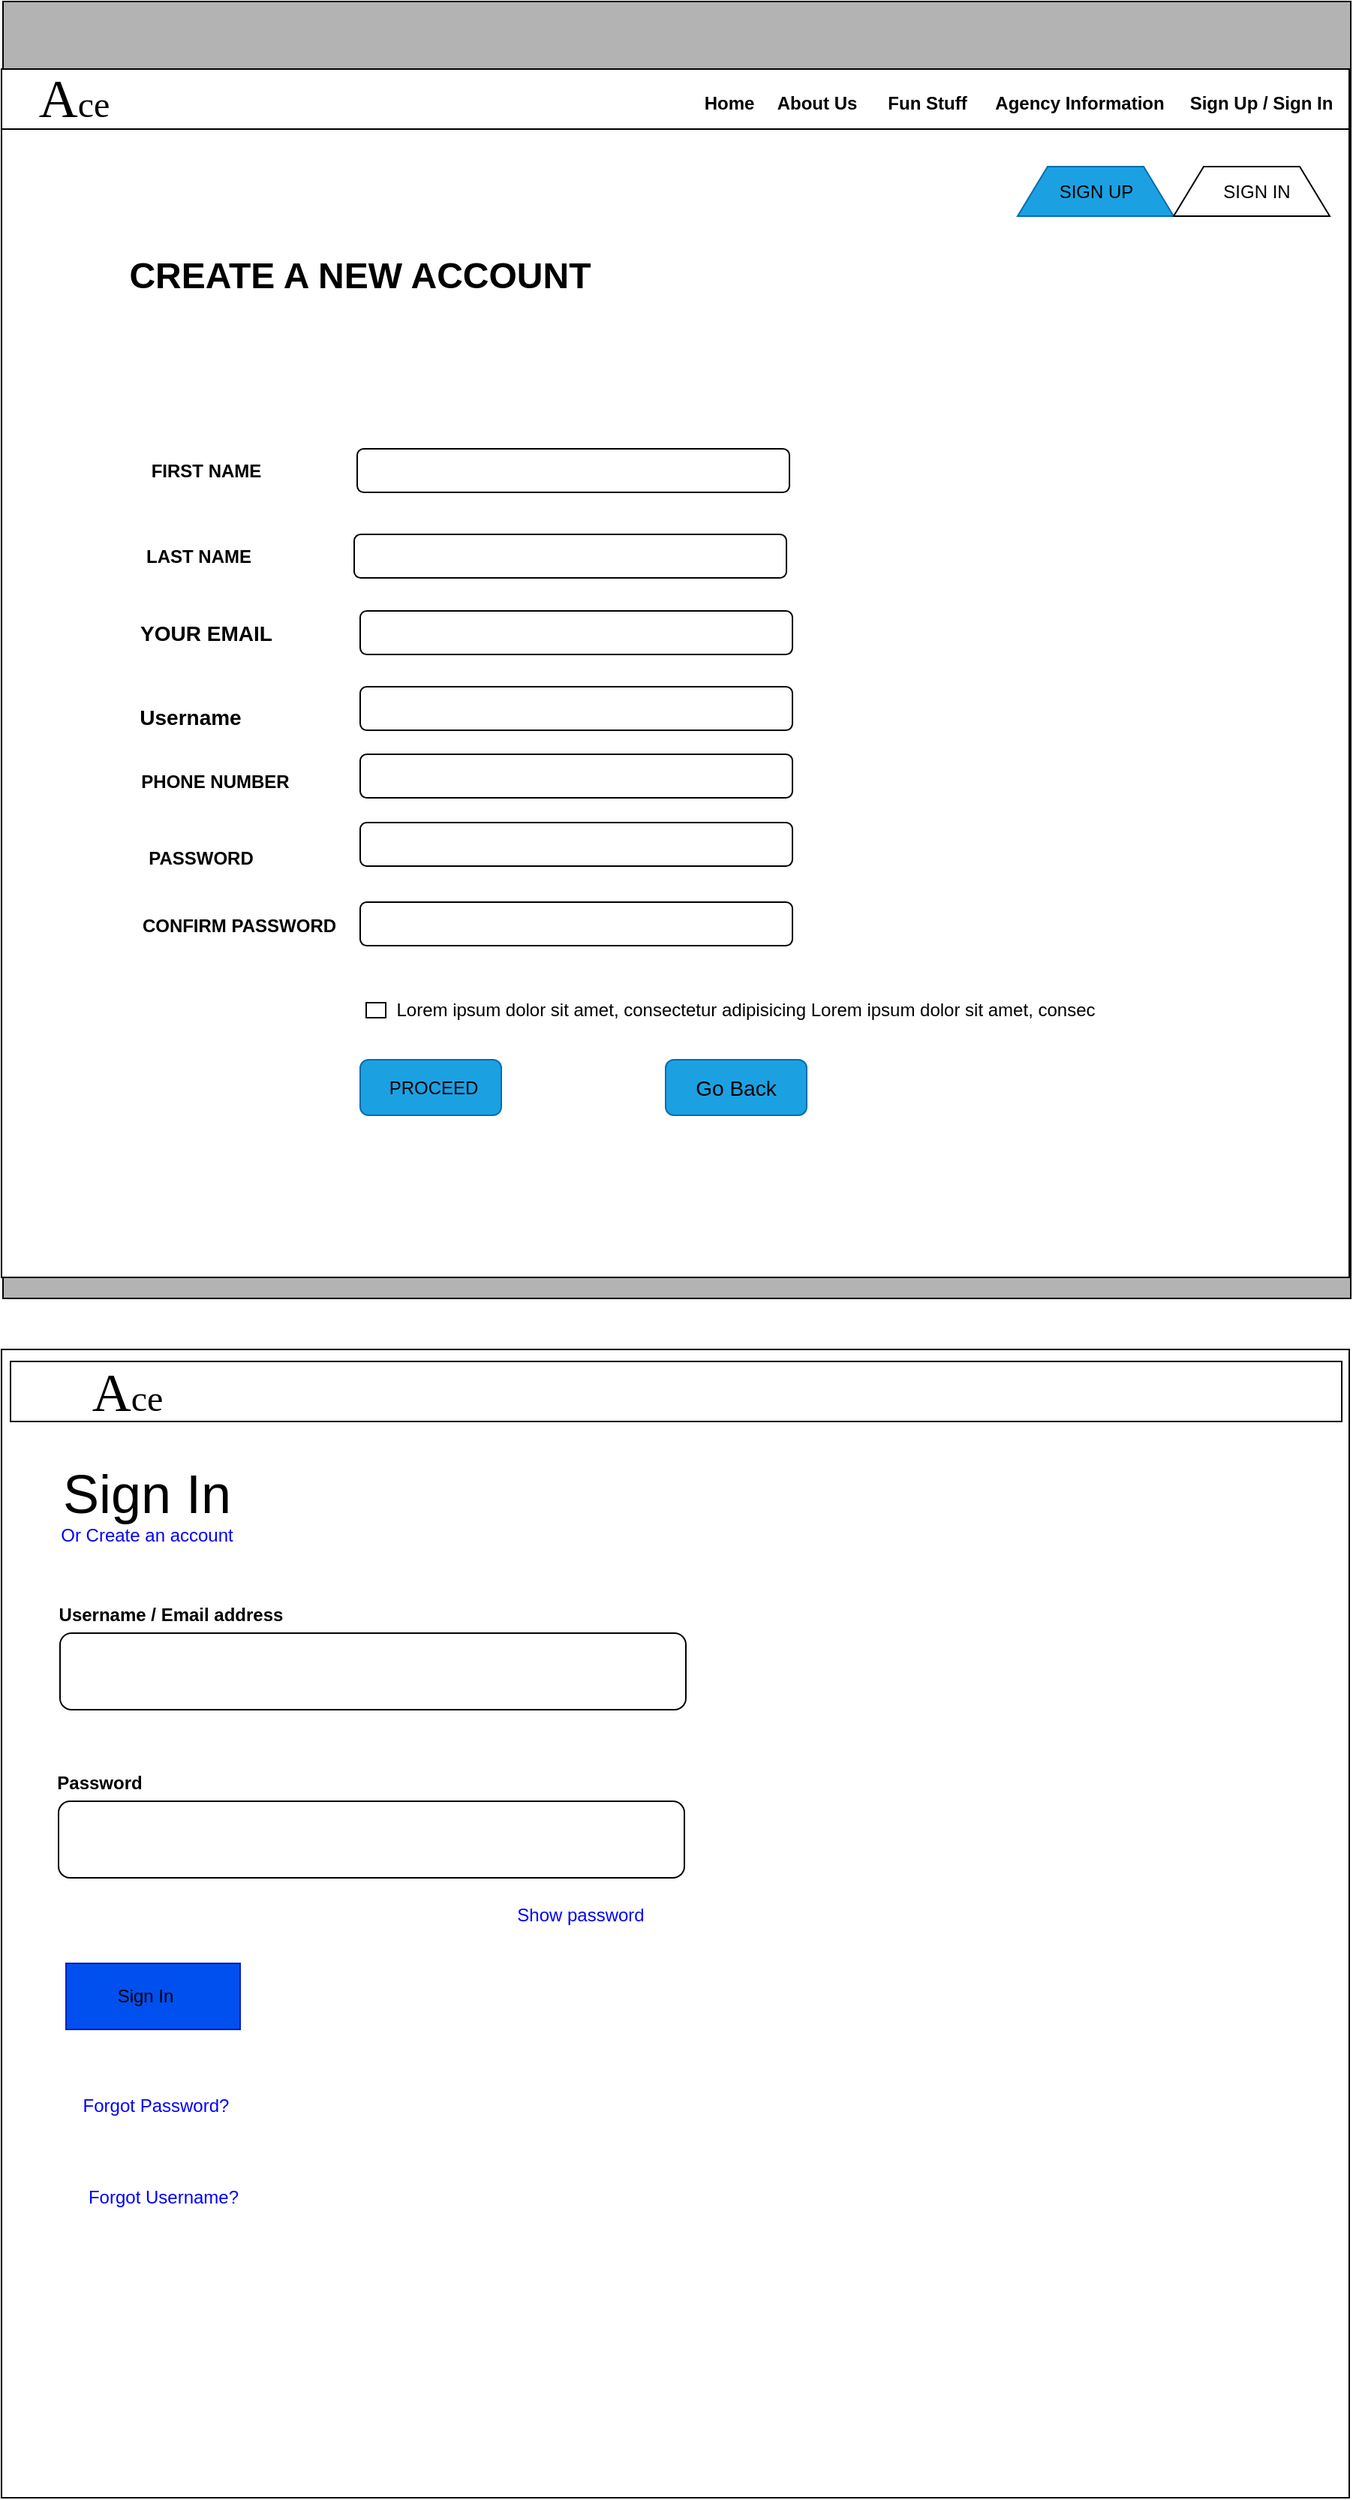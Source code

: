 <mxfile version="13.6.2" type="github">
  <diagram id="_t2A-_-KldA0Skmzdmog" name="Page-1">
    <mxGraphModel dx="868" dy="1550" grid="0" gridSize="10" guides="1" tooltips="1" connect="1" arrows="1" fold="1" page="1" pageScale="1" pageWidth="850" pageHeight="1100" math="0" shadow="0">
      <root>
        <mxCell id="0" />
        <mxCell id="1" parent="0" />
        <mxCell id="kXg5C5y5iRPHgZZ98RsH-56" value="" style="rounded=0;whiteSpace=wrap;html=1;fillColor=#FFFFFF;" parent="1" vertex="1">
          <mxGeometry x="150" y="-172" width="898" height="765" as="geometry" />
        </mxCell>
        <mxCell id="kXg5C5y5iRPHgZZ98RsH-3" value="" style="rounded=0;whiteSpace=wrap;html=1;fillColor=#B3B3B3;" parent="1" vertex="1">
          <mxGeometry x="151" y="-1070" width="898" height="864" as="geometry" />
        </mxCell>
        <mxCell id="kXg5C5y5iRPHgZZ98RsH-5" value="" style="rounded=0;whiteSpace=wrap;html=1;fillColor=#FFFFFF;" parent="1" vertex="1">
          <mxGeometry x="150" y="-985" width="898" height="765" as="geometry" />
        </mxCell>
        <mxCell id="kXg5C5y5iRPHgZZ98RsH-16" value="&lt;font style=&quot;font-size: 24px&quot;&gt;&lt;b&gt;CREATE A NEW ACCOUNT&lt;/b&gt;&lt;/font&gt;" style="text;html=1;strokeColor=none;fillColor=none;align=center;verticalAlign=middle;whiteSpace=wrap;rounded=0;" parent="1" vertex="1">
          <mxGeometry x="188" y="-897" width="402" height="20" as="geometry" />
        </mxCell>
        <mxCell id="kXg5C5y5iRPHgZZ98RsH-18" value="" style="rounded=1;whiteSpace=wrap;html=1;fillColor=#FFFFFF;" parent="1" vertex="1">
          <mxGeometry x="387" y="-772" width="288" height="29" as="geometry" />
        </mxCell>
        <mxCell id="kXg5C5y5iRPHgZZ98RsH-19" value="" style="rounded=1;whiteSpace=wrap;html=1;fillColor=#FFFFFF;" parent="1" vertex="1">
          <mxGeometry x="385" y="-715" width="288" height="29" as="geometry" />
        </mxCell>
        <mxCell id="kXg5C5y5iRPHgZZ98RsH-20" value="" style="rounded=1;whiteSpace=wrap;html=1;fillColor=#FFFFFF;" parent="1" vertex="1">
          <mxGeometry x="389" y="-664" width="288" height="29" as="geometry" />
        </mxCell>
        <mxCell id="kXg5C5y5iRPHgZZ98RsH-21" value="" style="rounded=1;whiteSpace=wrap;html=1;fillColor=#FFFFFF;" parent="1" vertex="1">
          <mxGeometry x="389" y="-568.5" width="288" height="29" as="geometry" />
        </mxCell>
        <mxCell id="kXg5C5y5iRPHgZZ98RsH-22" value="" style="rounded=1;whiteSpace=wrap;html=1;fillColor=#FFFFFF;" parent="1" vertex="1">
          <mxGeometry x="389" y="-523" width="288" height="29" as="geometry" />
        </mxCell>
        <mxCell id="kXg5C5y5iRPHgZZ98RsH-23" value="" style="rounded=1;whiteSpace=wrap;html=1;fillColor=#FFFFFF;" parent="1" vertex="1">
          <mxGeometry x="389" y="-470" width="288" height="29" as="geometry" />
        </mxCell>
        <mxCell id="kXg5C5y5iRPHgZZ98RsH-24" value="FIRST NAME" style="text;html=1;strokeColor=none;fillColor=none;align=center;verticalAlign=middle;whiteSpace=wrap;rounded=0;fontStyle=1" parent="1" vertex="1">
          <mxGeometry x="221" y="-767.75" width="131" height="20.5" as="geometry" />
        </mxCell>
        <mxCell id="kXg5C5y5iRPHgZZ98RsH-25" value="LAST NAME" style="text;html=1;strokeColor=none;fillColor=none;align=center;verticalAlign=middle;whiteSpace=wrap;rounded=0;fontStyle=1" parent="1" vertex="1">
          <mxGeometry x="242" y="-710.75" width="79" height="20.5" as="geometry" />
        </mxCell>
        <mxCell id="kXg5C5y5iRPHgZZ98RsH-26" value="&lt;font style=&quot;font-size: 14px&quot;&gt;YOUR EMAIL&lt;/font&gt;" style="text;html=1;strokeColor=none;fillColor=none;align=center;verticalAlign=middle;whiteSpace=wrap;rounded=0;fontStyle=1" parent="1" vertex="1">
          <mxGeometry x="238" y="-659.75" width="97" height="20.5" as="geometry" />
        </mxCell>
        <mxCell id="kXg5C5y5iRPHgZZ98RsH-27" value="PHONE NUMBER" style="text;html=1;strokeColor=none;fillColor=none;align=center;verticalAlign=middle;whiteSpace=wrap;rounded=0;fontStyle=1" parent="1" vertex="1">
          <mxGeometry x="242" y="-560" width="101" height="20.5" as="geometry" />
        </mxCell>
        <mxCell id="kXg5C5y5iRPHgZZ98RsH-28" value="PASSWORD" style="text;html=1;strokeColor=none;fillColor=none;align=center;verticalAlign=middle;whiteSpace=wrap;rounded=0;fontStyle=1" parent="1" vertex="1">
          <mxGeometry x="242" y="-509" width="82" height="20.5" as="geometry" />
        </mxCell>
        <mxCell id="kXg5C5y5iRPHgZZ98RsH-29" value="CONFIRM PASSWORD" style="text;html=1;strokeColor=none;fillColor=none;align=center;verticalAlign=middle;whiteSpace=wrap;rounded=0;fontStyle=1" parent="1" vertex="1">
          <mxGeometry x="238" y="-464" width="141" height="20.5" as="geometry" />
        </mxCell>
        <mxCell id="kXg5C5y5iRPHgZZ98RsH-33" value="" style="rounded=1;whiteSpace=wrap;html=1;fillColor=#FFFFFF;arcSize=0;" parent="1" vertex="1">
          <mxGeometry x="393" y="-403" width="13" height="10" as="geometry" />
        </mxCell>
        <mxCell id="kXg5C5y5iRPHgZZ98RsH-36" value="&lt;span style=&quot;text-align: left&quot;&gt;Lorem ipsum dolor sit amet, consectetur adipisicing&amp;nbsp;&lt;/span&gt;&lt;span style=&quot;text-align: left&quot;&gt;Lorem ipsum dolor sit amet, consec&lt;/span&gt;" style="text;html=1;strokeColor=none;fillColor=none;align=center;verticalAlign=middle;whiteSpace=wrap;rounded=0;" parent="1" vertex="1">
          <mxGeometry x="406" y="-408" width="480" height="20" as="geometry" />
        </mxCell>
        <mxCell id="kXg5C5y5iRPHgZZ98RsH-39" value="" style="rounded=1;whiteSpace=wrap;html=1;fillColor=#1ba1e2;strokeColor=#006EAF;fontColor=#ffffff;" parent="1" vertex="1">
          <mxGeometry x="389" y="-365" width="94" height="37" as="geometry" />
        </mxCell>
        <mxCell id="kXg5C5y5iRPHgZZ98RsH-40" value="PROCEED" style="text;html=1;strokeColor=none;fillColor=none;align=center;verticalAlign=middle;whiteSpace=wrap;rounded=0;" parent="1" vertex="1">
          <mxGeometry x="418" y="-356.5" width="40" height="20" as="geometry" />
        </mxCell>
        <mxCell id="kXg5C5y5iRPHgZZ98RsH-42" value="" style="shape=trapezoid;perimeter=trapezoidPerimeter;whiteSpace=wrap;html=1;fixedSize=1;fillColor=#1ba1e2;strokeColor=#006EAF;fontColor=#ffffff;" parent="1" vertex="1">
          <mxGeometry x="827" y="-960" width="104" height="33" as="geometry" />
        </mxCell>
        <mxCell id="kXg5C5y5iRPHgZZ98RsH-9" value="SIGN UP" style="text;html=1;strokeColor=none;fillColor=none;align=center;verticalAlign=middle;whiteSpace=wrap;rounded=0;" parent="1" vertex="1">
          <mxGeometry x="852.5" y="-953.5" width="53" height="20" as="geometry" />
        </mxCell>
        <mxCell id="kXg5C5y5iRPHgZZ98RsH-44" value="" style="shape=trapezoid;perimeter=trapezoidPerimeter;whiteSpace=wrap;html=1;fixedSize=1;fillColor=#FFFFFF;" parent="1" vertex="1">
          <mxGeometry x="931" y="-960" width="104" height="33" as="geometry" />
        </mxCell>
        <mxCell id="kXg5C5y5iRPHgZZ98RsH-45" value="SIGN IN" style="text;html=1;strokeColor=none;fillColor=none;align=center;verticalAlign=middle;whiteSpace=wrap;rounded=0;" parent="1" vertex="1">
          <mxGeometry x="960" y="-953.5" width="53" height="20" as="geometry" />
        </mxCell>
        <mxCell id="kXg5C5y5iRPHgZZ98RsH-46" value="" style="rounded=0;whiteSpace=wrap;html=1;fillColor=#FFFFFF;" parent="1" vertex="1">
          <mxGeometry x="150" y="-1025" width="898" height="40" as="geometry" />
        </mxCell>
        <mxCell id="kXg5C5y5iRPHgZZ98RsH-49" value="&lt;font style=&quot;font-size: 12px&quot;&gt;&lt;b&gt;Home&lt;/b&gt;&lt;/font&gt;" style="text;html=1;strokeColor=none;fillColor=none;align=center;verticalAlign=middle;whiteSpace=wrap;rounded=0;" parent="1" vertex="1">
          <mxGeometry x="615" y="-1012" width="40" height="20" as="geometry" />
        </mxCell>
        <mxCell id="kXg5C5y5iRPHgZZ98RsH-50" value="&lt;font style=&quot;font-size: 12px&quot;&gt;&lt;b&gt;About Us&lt;/b&gt;&lt;/font&gt;" style="text;html=1;strokeColor=none;fillColor=none;align=center;verticalAlign=middle;whiteSpace=wrap;rounded=0;" parent="1" vertex="1">
          <mxGeometry x="661" y="-1012" width="65" height="20" as="geometry" />
        </mxCell>
        <mxCell id="kXg5C5y5iRPHgZZ98RsH-51" value="&lt;font style=&quot;font-size: 12px&quot;&gt;&lt;b&gt;Fun Stuff&lt;/b&gt;&lt;/font&gt;" style="text;html=1;strokeColor=none;fillColor=none;align=center;verticalAlign=middle;whiteSpace=wrap;rounded=0;" parent="1" vertex="1">
          <mxGeometry x="738" y="-1012" width="58" height="20" as="geometry" />
        </mxCell>
        <mxCell id="kXg5C5y5iRPHgZZ98RsH-52" value="&lt;b&gt;Agency Information&lt;/b&gt;" style="text;html=1;strokeColor=none;fillColor=none;align=center;verticalAlign=middle;whiteSpace=wrap;rounded=0;" parent="1" vertex="1">
          <mxGeometry x="801" y="-1012" width="135" height="20" as="geometry" />
        </mxCell>
        <mxCell id="kXg5C5y5iRPHgZZ98RsH-53" value="&lt;b&gt;Sign Up / Sign In&lt;/b&gt;" style="text;html=1;strokeColor=none;fillColor=none;align=center;verticalAlign=middle;whiteSpace=wrap;rounded=0;" parent="1" vertex="1">
          <mxGeometry x="936" y="-1012" width="107" height="20" as="geometry" />
        </mxCell>
        <mxCell id="kXg5C5y5iRPHgZZ98RsH-55" style="edgeStyle=orthogonalEdgeStyle;rounded=0;orthogonalLoop=1;jettySize=auto;html=1;exitX=0.5;exitY=1;exitDx=0;exitDy=0;" parent="1" source="kXg5C5y5iRPHgZZ98RsH-51" target="kXg5C5y5iRPHgZZ98RsH-51" edge="1">
          <mxGeometry relative="1" as="geometry" />
        </mxCell>
        <mxCell id="kXg5C5y5iRPHgZZ98RsH-57" value="&lt;font style=&quot;font-size: 36px&quot; face=&quot;Georgia&quot;&gt;A&lt;/font&gt;&lt;font style=&quot;font-size: 24px&quot; face=&quot;Georgia&quot;&gt;ce&lt;/font&gt;" style="text;html=1;strokeColor=none;fillColor=none;align=center;verticalAlign=middle;whiteSpace=wrap;rounded=0;" parent="1" vertex="1">
          <mxGeometry x="178" y="-1024" width="41" height="38" as="geometry" />
        </mxCell>
        <mxCell id="kXg5C5y5iRPHgZZ98RsH-59" value="" style="rounded=0;whiteSpace=wrap;html=1;fillColor=#FFFFFF;" parent="1" vertex="1">
          <mxGeometry x="156" y="-164" width="887" height="40" as="geometry" />
        </mxCell>
        <mxCell id="kXg5C5y5iRPHgZZ98RsH-60" value="" style="rounded=1;whiteSpace=wrap;html=1;fillColor=#FFFFFF;" parent="1" vertex="1">
          <mxGeometry x="189" y="17" width="417" height="51" as="geometry" />
        </mxCell>
        <mxCell id="kXg5C5y5iRPHgZZ98RsH-61" value="&lt;font style=&quot;font-size: 36px&quot;&gt;Sign In&lt;/font&gt;" style="text;html=1;strokeColor=none;fillColor=none;align=center;verticalAlign=middle;whiteSpace=wrap;rounded=0;" parent="1" vertex="1">
          <mxGeometry x="174" y="-86" width="146" height="20" as="geometry" />
        </mxCell>
        <mxCell id="kXg5C5y5iRPHgZZ98RsH-62" value="&lt;font color=&quot;#0000ff&quot;&gt;Or Create an account&lt;/font&gt;" style="text;html=1;strokeColor=none;fillColor=none;align=center;verticalAlign=middle;whiteSpace=wrap;rounded=0;" parent="1" vertex="1">
          <mxGeometry x="182" y="-58" width="130" height="20" as="geometry" />
        </mxCell>
        <mxCell id="kXg5C5y5iRPHgZZ98RsH-63" value="&lt;b&gt;Username / Email address&lt;/b&gt;" style="text;html=1;strokeColor=none;fillColor=none;align=center;verticalAlign=middle;whiteSpace=wrap;rounded=0;" parent="1" vertex="1">
          <mxGeometry x="160" y="-5" width="206" height="20" as="geometry" />
        </mxCell>
        <mxCell id="kXg5C5y5iRPHgZZ98RsH-64" value="" style="rounded=1;whiteSpace=wrap;html=1;fillColor=#FFFFFF;" parent="1" vertex="1">
          <mxGeometry x="188" y="129" width="417" height="51" as="geometry" />
        </mxCell>
        <mxCell id="kXg5C5y5iRPHgZZ98RsH-65" value="&lt;b&gt;Password&lt;/b&gt;" style="text;html=1;strokeColor=none;fillColor=none;align=center;verticalAlign=middle;whiteSpace=wrap;rounded=0;" parent="1" vertex="1">
          <mxGeometry x="189" y="107" width="53" height="20" as="geometry" />
        </mxCell>
        <mxCell id="kXg5C5y5iRPHgZZ98RsH-66" value="" style="rounded=0;whiteSpace=wrap;html=1;fillColor=#0050ef;strokeColor=#001DBC;fontColor=#ffffff;" parent="1" vertex="1">
          <mxGeometry x="193" y="237" width="116" height="44" as="geometry" />
        </mxCell>
        <mxCell id="kXg5C5y5iRPHgZZ98RsH-67" value="Sign In" style="text;html=1;strokeColor=none;fillColor=none;align=center;verticalAlign=middle;whiteSpace=wrap;rounded=0;" parent="1" vertex="1">
          <mxGeometry x="213" y="249" width="66" height="20" as="geometry" />
        </mxCell>
        <mxCell id="kXg5C5y5iRPHgZZ98RsH-69" value="&lt;font color=&quot;#0000ff&quot;&gt;Forgot Username?&lt;/font&gt;" style="text;html=1;strokeColor=none;fillColor=none;align=center;verticalAlign=middle;whiteSpace=wrap;rounded=0;" parent="1" vertex="1">
          <mxGeometry x="193" y="383" width="130" height="20" as="geometry" />
        </mxCell>
        <mxCell id="kXg5C5y5iRPHgZZ98RsH-70" value="&lt;font color=&quot;#0000ff&quot;&gt;Forgot Password?&lt;/font&gt;" style="text;html=1;strokeColor=none;fillColor=none;align=center;verticalAlign=middle;whiteSpace=wrap;rounded=0;" parent="1" vertex="1">
          <mxGeometry x="188" y="322" width="130" height="20" as="geometry" />
        </mxCell>
        <mxCell id="kXg5C5y5iRPHgZZ98RsH-71" value="&lt;font color=&quot;#0000ff&quot;&gt;Show password&lt;/font&gt;" style="text;html=1;strokeColor=none;fillColor=none;align=center;verticalAlign=middle;whiteSpace=wrap;rounded=0;" parent="1" vertex="1">
          <mxGeometry x="471" y="195" width="130" height="20" as="geometry" />
        </mxCell>
        <mxCell id="kXg5C5y5iRPHgZZ98RsH-72" value="&lt;font style=&quot;font-size: 36px&quot; face=&quot;Georgia&quot;&gt;A&lt;/font&gt;&lt;font style=&quot;font-size: 24px&quot; face=&quot;Georgia&quot;&gt;ce&lt;/font&gt;" style="text;html=1;strokeColor=none;fillColor=none;align=center;verticalAlign=middle;whiteSpace=wrap;rounded=0;" parent="1" vertex="1">
          <mxGeometry x="186" y="-162" width="96" height="38" as="geometry" />
        </mxCell>
        <mxCell id="jn8CqBZBCgoaTjJ1yERz-1" value="" style="rounded=1;whiteSpace=wrap;html=1;fillColor=#1ba1e2;strokeColor=#006EAF;fontColor=#ffffff;" vertex="1" parent="1">
          <mxGeometry x="592.5" y="-365" width="94" height="37" as="geometry" />
        </mxCell>
        <mxCell id="jn8CqBZBCgoaTjJ1yERz-2" value="&lt;font style=&quot;font-size: 14px&quot;&gt;Go Back&lt;/font&gt;" style="text;html=1;strokeColor=none;fillColor=none;align=center;verticalAlign=middle;whiteSpace=wrap;rounded=0;" vertex="1" parent="1">
          <mxGeometry x="608" y="-356.5" width="63" height="20" as="geometry" />
        </mxCell>
        <mxCell id="jn8CqBZBCgoaTjJ1yERz-3" value="&lt;font style=&quot;font-size: 14px&quot;&gt;Username&lt;/font&gt;" style="text;html=1;strokeColor=none;fillColor=none;align=center;verticalAlign=middle;whiteSpace=wrap;rounded=0;fontStyle=1" vertex="1" parent="1">
          <mxGeometry x="231" y="-603" width="90" height="20.5" as="geometry" />
        </mxCell>
        <mxCell id="jn8CqBZBCgoaTjJ1yERz-4" value="" style="rounded=1;whiteSpace=wrap;html=1;fillColor=#FFFFFF;" vertex="1" parent="1">
          <mxGeometry x="389" y="-613.5" width="288" height="29" as="geometry" />
        </mxCell>
      </root>
    </mxGraphModel>
  </diagram>
</mxfile>
